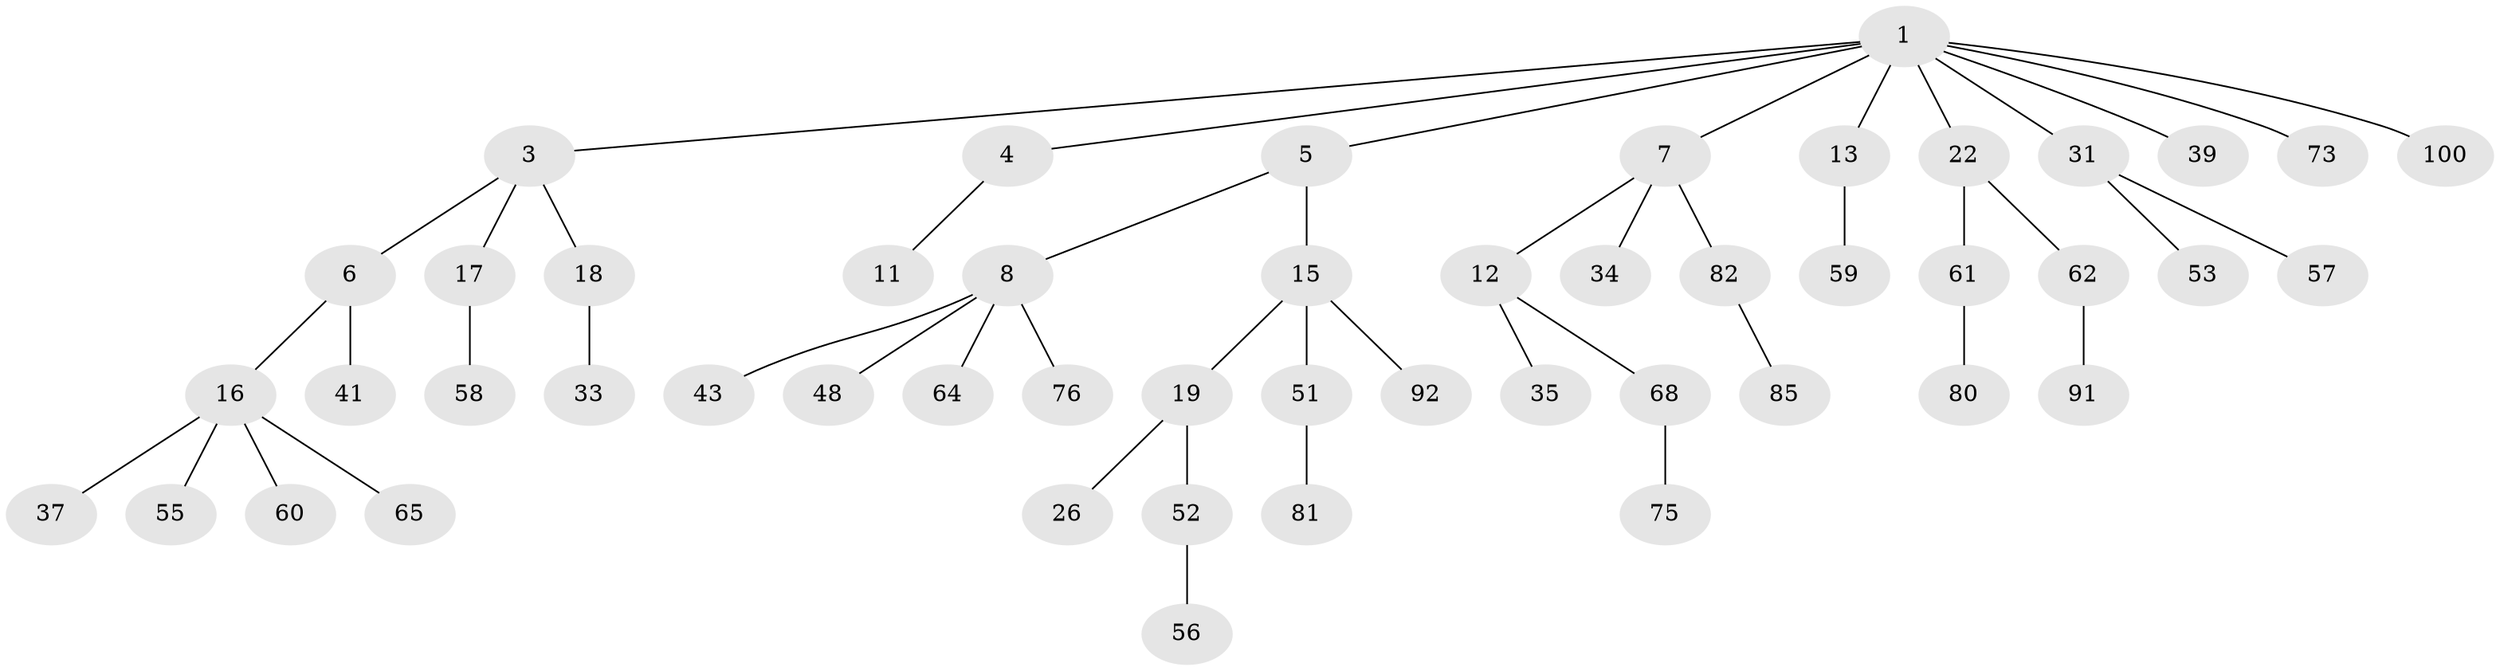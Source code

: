 // original degree distribution, {7: 0.009900990099009901, 5: 0.039603960396039604, 4: 0.04950495049504951, 2: 0.24752475247524752, 3: 0.15841584158415842, 6: 0.009900990099009901, 1: 0.48514851485148514}
// Generated by graph-tools (version 1.1) at 2025/19/03/04/25 18:19:08]
// undirected, 50 vertices, 49 edges
graph export_dot {
graph [start="1"]
  node [color=gray90,style=filled];
  1 [super="+2"];
  3;
  4;
  5;
  6 [super="+54"];
  7 [super="+32+77+9"];
  8 [super="+10+20"];
  11;
  12;
  13;
  15 [super="+49+78+67"];
  16 [super="+40+36+47"];
  17 [super="+45+23+24"];
  18 [super="+96+70"];
  19;
  22 [super="+30+69"];
  26;
  31 [super="+50"];
  33 [super="+101"];
  34 [super="+38"];
  35;
  37;
  39;
  41;
  43 [super="+71+87"];
  48;
  51;
  52;
  53;
  55;
  56 [super="+72"];
  57;
  58;
  59;
  60;
  61;
  62;
  64 [super="+84"];
  65;
  68;
  73 [super="+99"];
  75;
  76;
  80;
  81;
  82;
  85;
  91;
  92;
  100;
  1 -- 3;
  1 -- 4;
  1 -- 5;
  1 -- 31;
  1 -- 39;
  1 -- 73;
  1 -- 100;
  1 -- 22;
  1 -- 7;
  1 -- 13;
  3 -- 6;
  3 -- 17;
  3 -- 18;
  4 -- 11;
  5 -- 8;
  5 -- 15;
  6 -- 16;
  6 -- 41;
  7 -- 12;
  7 -- 34;
  7 -- 82;
  8 -- 64;
  8 -- 76;
  8 -- 48;
  8 -- 43;
  12 -- 35;
  12 -- 68;
  13 -- 59;
  15 -- 19;
  15 -- 51;
  15 -- 92;
  16 -- 37;
  16 -- 65;
  16 -- 60;
  16 -- 55;
  17 -- 58;
  18 -- 33;
  19 -- 26;
  19 -- 52;
  22 -- 62;
  22 -- 61;
  31 -- 57;
  31 -- 53;
  51 -- 81;
  52 -- 56;
  61 -- 80;
  62 -- 91;
  68 -- 75;
  82 -- 85;
}
